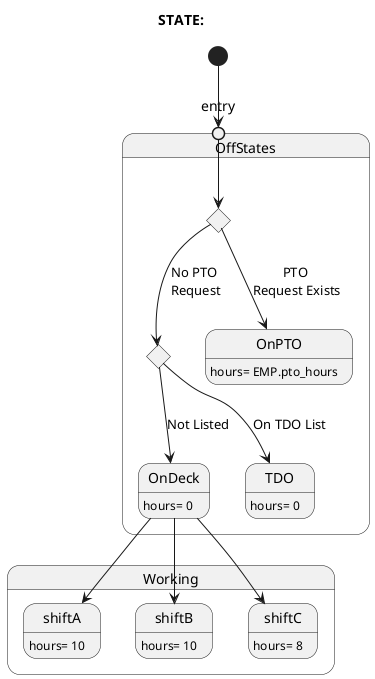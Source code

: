 @startuml

title STATE:

state OffStates {

    state entry <<entryPoint>>

    state OnDeck : hours= 0

    state hasPTO <<choice>>
    state hasTDO <<choice>>


    state OnPTO : hours= EMP.pto_hours

    state TDO : hours= 0

}


state Working {

    state shiftA : hours= 10

    state shiftB : hours= 10

    state shiftC : hours= 8

}


[*] --> entry
entry --> hasPTO
hasPTO --> hasTDO : No PTO \nRequest
hasPTO --> OnPTO : PTO \nRequest Exists
hasTDO --> TDO : On TDO List
hasTDO --> OnDeck : Not Listed
OnDeck --> shiftA
OnDeck --> shiftB
OnDeck --> shiftC

@enduml
